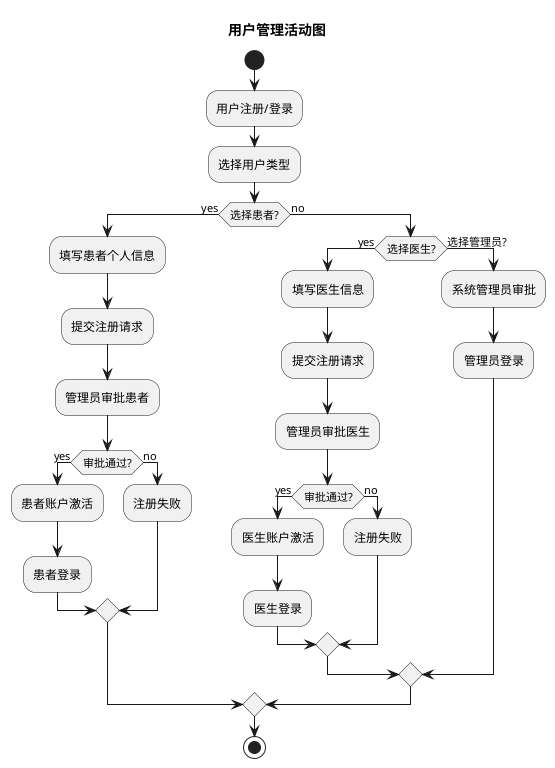 @startuml

title 用户管理活动图

start
:用户注册/登录;
:选择用户类型;

if (选择患者?) then (yes)
  :填写患者个人信息;
  :提交注册请求;
  :管理员审批患者;
  if (审批通过?) then (yes)
    :患者账户激活;
    :患者登录;
  else (no)
    :注册失败;
  endif
else (no)
  if (选择医生?) then (yes)
    :填写医生信息;
    :提交注册请求;
    :管理员审批医生;
    if (审批通过?) then (yes)
      :医生账户激活;
      :医生登录;
    else (no)
      :注册失败;
    endif
  else (选择管理员?)
    :系统管理员审批;
    :管理员登录;
  endif
endif

stop

@enduml

